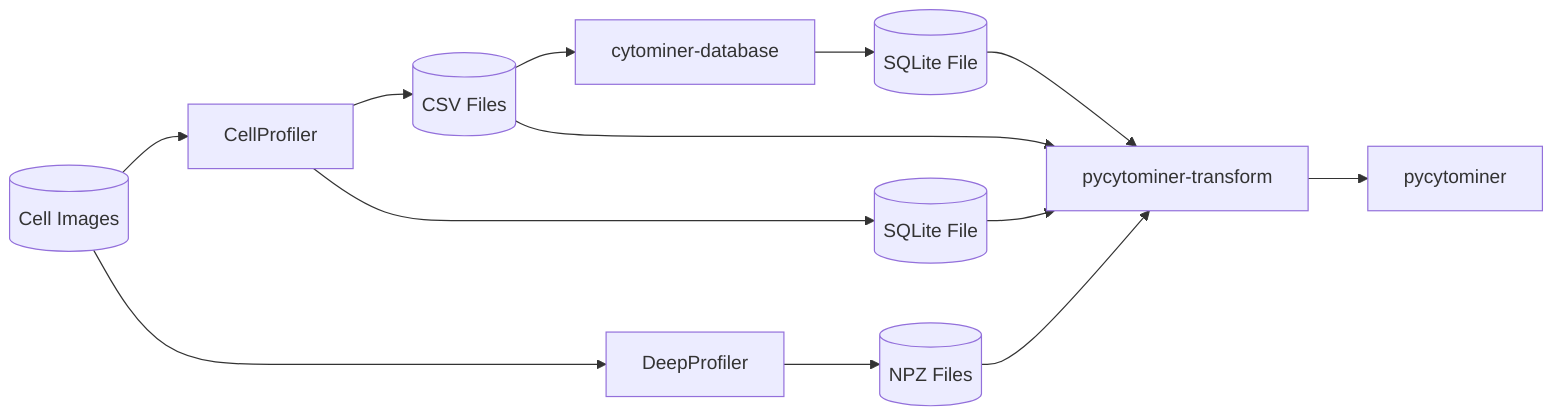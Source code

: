 flowchart LR

    images[(Cell Images)]
    CellProfiler
    csv[(CSV Files)]
    DeepProfiler
    npz[(NPZ Files)]
    cytominer-database
    sqlite[(SQLite File)]
    cp_sqlite[(SQLite File)]
    pycytominer
    pycytominer-transform

    images --> CellProfiler
    images --> DeepProfiler
    CellProfiler --> csv
    CellProfiler --> cp_sqlite
    DeepProfiler --> npz
    csv --> cytominer-database
    cytominer-database --> sqlite
    csv --> pycytominer-transform
    npz --> pycytominer-transform
    sqlite --> pycytominer-transform
    cp_sqlite --> pycytominer-transform
    pycytominer-transform --> pycytominer